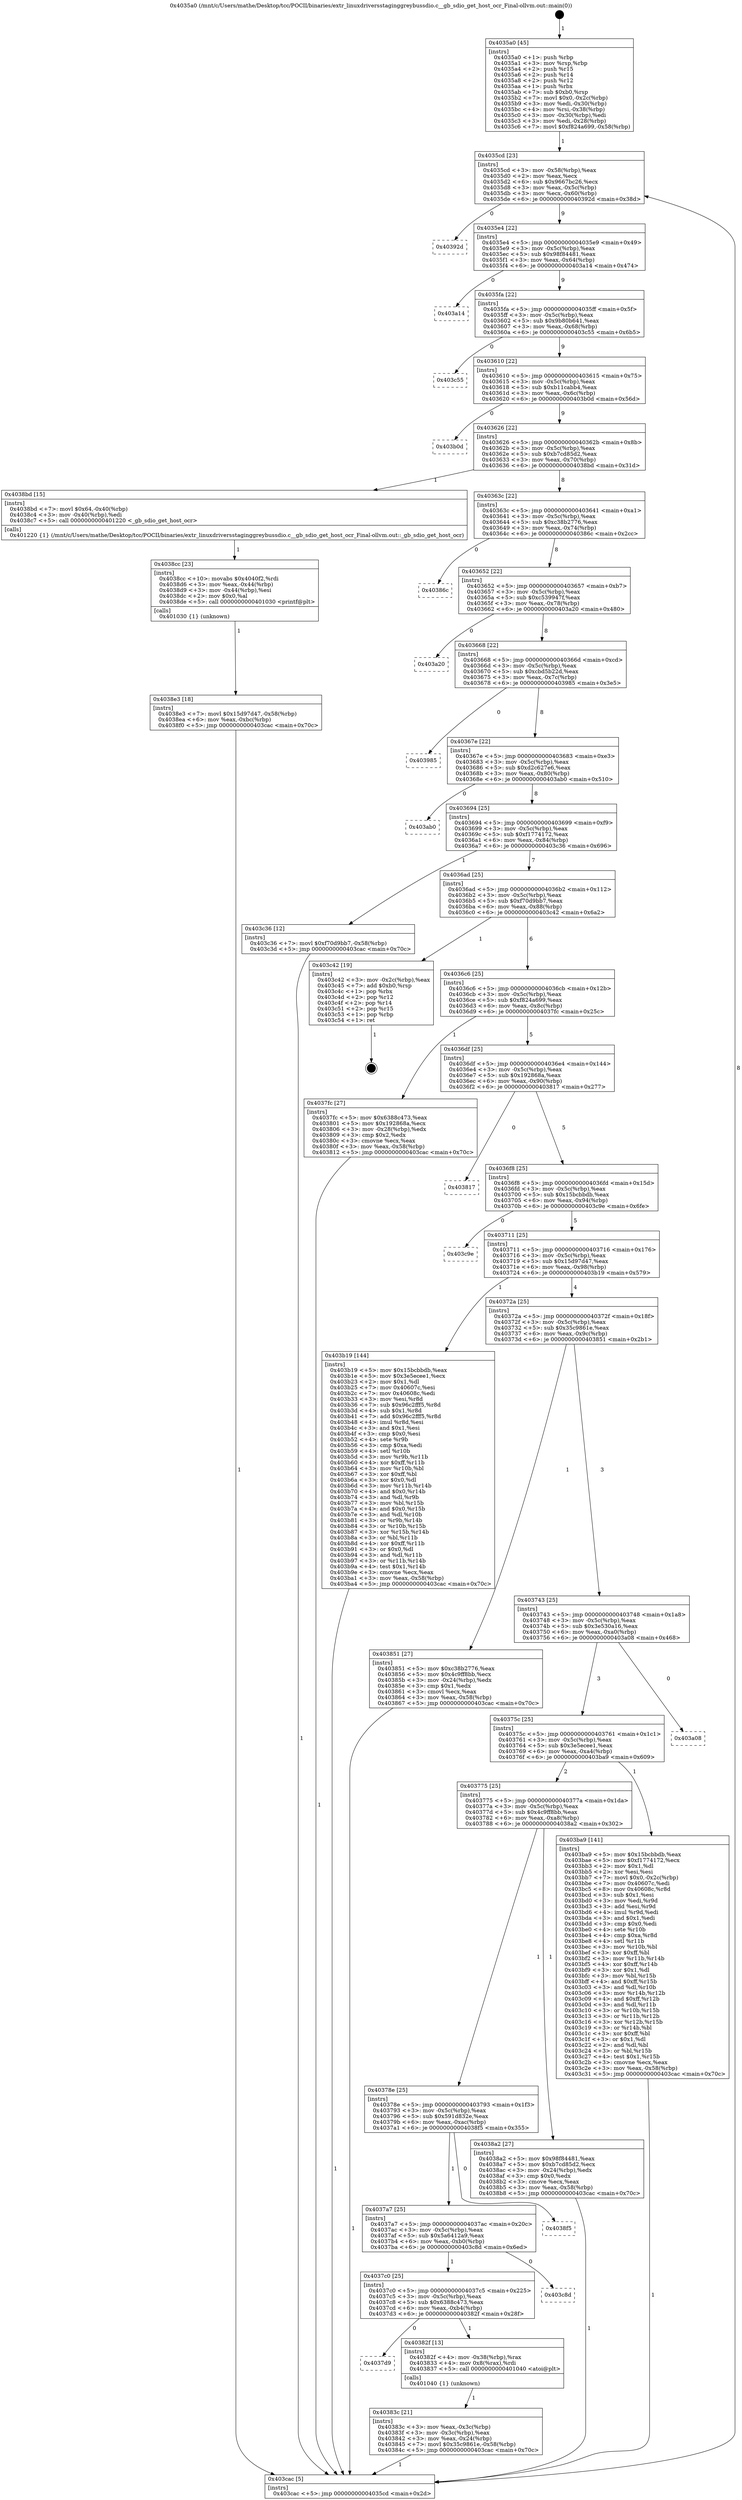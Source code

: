 digraph "0x4035a0" {
  label = "0x4035a0 (/mnt/c/Users/mathe/Desktop/tcc/POCII/binaries/extr_linuxdriversstaginggreybussdio.c__gb_sdio_get_host_ocr_Final-ollvm.out::main(0))"
  labelloc = "t"
  node[shape=record]

  Entry [label="",width=0.3,height=0.3,shape=circle,fillcolor=black,style=filled]
  "0x4035cd" [label="{
     0x4035cd [23]\l
     | [instrs]\l
     &nbsp;&nbsp;0x4035cd \<+3\>: mov -0x58(%rbp),%eax\l
     &nbsp;&nbsp;0x4035d0 \<+2\>: mov %eax,%ecx\l
     &nbsp;&nbsp;0x4035d2 \<+6\>: sub $0x9667bc26,%ecx\l
     &nbsp;&nbsp;0x4035d8 \<+3\>: mov %eax,-0x5c(%rbp)\l
     &nbsp;&nbsp;0x4035db \<+3\>: mov %ecx,-0x60(%rbp)\l
     &nbsp;&nbsp;0x4035de \<+6\>: je 000000000040392d \<main+0x38d\>\l
  }"]
  "0x40392d" [label="{
     0x40392d\l
  }", style=dashed]
  "0x4035e4" [label="{
     0x4035e4 [22]\l
     | [instrs]\l
     &nbsp;&nbsp;0x4035e4 \<+5\>: jmp 00000000004035e9 \<main+0x49\>\l
     &nbsp;&nbsp;0x4035e9 \<+3\>: mov -0x5c(%rbp),%eax\l
     &nbsp;&nbsp;0x4035ec \<+5\>: sub $0x98f84481,%eax\l
     &nbsp;&nbsp;0x4035f1 \<+3\>: mov %eax,-0x64(%rbp)\l
     &nbsp;&nbsp;0x4035f4 \<+6\>: je 0000000000403a14 \<main+0x474\>\l
  }"]
  Exit [label="",width=0.3,height=0.3,shape=circle,fillcolor=black,style=filled,peripheries=2]
  "0x403a14" [label="{
     0x403a14\l
  }", style=dashed]
  "0x4035fa" [label="{
     0x4035fa [22]\l
     | [instrs]\l
     &nbsp;&nbsp;0x4035fa \<+5\>: jmp 00000000004035ff \<main+0x5f\>\l
     &nbsp;&nbsp;0x4035ff \<+3\>: mov -0x5c(%rbp),%eax\l
     &nbsp;&nbsp;0x403602 \<+5\>: sub $0x9b80b641,%eax\l
     &nbsp;&nbsp;0x403607 \<+3\>: mov %eax,-0x68(%rbp)\l
     &nbsp;&nbsp;0x40360a \<+6\>: je 0000000000403c55 \<main+0x6b5\>\l
  }"]
  "0x4038e3" [label="{
     0x4038e3 [18]\l
     | [instrs]\l
     &nbsp;&nbsp;0x4038e3 \<+7\>: movl $0x15d97d47,-0x58(%rbp)\l
     &nbsp;&nbsp;0x4038ea \<+6\>: mov %eax,-0xbc(%rbp)\l
     &nbsp;&nbsp;0x4038f0 \<+5\>: jmp 0000000000403cac \<main+0x70c\>\l
  }"]
  "0x403c55" [label="{
     0x403c55\l
  }", style=dashed]
  "0x403610" [label="{
     0x403610 [22]\l
     | [instrs]\l
     &nbsp;&nbsp;0x403610 \<+5\>: jmp 0000000000403615 \<main+0x75\>\l
     &nbsp;&nbsp;0x403615 \<+3\>: mov -0x5c(%rbp),%eax\l
     &nbsp;&nbsp;0x403618 \<+5\>: sub $0xb11cabb4,%eax\l
     &nbsp;&nbsp;0x40361d \<+3\>: mov %eax,-0x6c(%rbp)\l
     &nbsp;&nbsp;0x403620 \<+6\>: je 0000000000403b0d \<main+0x56d\>\l
  }"]
  "0x4038cc" [label="{
     0x4038cc [23]\l
     | [instrs]\l
     &nbsp;&nbsp;0x4038cc \<+10\>: movabs $0x4040f2,%rdi\l
     &nbsp;&nbsp;0x4038d6 \<+3\>: mov %eax,-0x44(%rbp)\l
     &nbsp;&nbsp;0x4038d9 \<+3\>: mov -0x44(%rbp),%esi\l
     &nbsp;&nbsp;0x4038dc \<+2\>: mov $0x0,%al\l
     &nbsp;&nbsp;0x4038de \<+5\>: call 0000000000401030 \<printf@plt\>\l
     | [calls]\l
     &nbsp;&nbsp;0x401030 \{1\} (unknown)\l
  }"]
  "0x403b0d" [label="{
     0x403b0d\l
  }", style=dashed]
  "0x403626" [label="{
     0x403626 [22]\l
     | [instrs]\l
     &nbsp;&nbsp;0x403626 \<+5\>: jmp 000000000040362b \<main+0x8b\>\l
     &nbsp;&nbsp;0x40362b \<+3\>: mov -0x5c(%rbp),%eax\l
     &nbsp;&nbsp;0x40362e \<+5\>: sub $0xb7cd85d2,%eax\l
     &nbsp;&nbsp;0x403633 \<+3\>: mov %eax,-0x70(%rbp)\l
     &nbsp;&nbsp;0x403636 \<+6\>: je 00000000004038bd \<main+0x31d\>\l
  }"]
  "0x40383c" [label="{
     0x40383c [21]\l
     | [instrs]\l
     &nbsp;&nbsp;0x40383c \<+3\>: mov %eax,-0x3c(%rbp)\l
     &nbsp;&nbsp;0x40383f \<+3\>: mov -0x3c(%rbp),%eax\l
     &nbsp;&nbsp;0x403842 \<+3\>: mov %eax,-0x24(%rbp)\l
     &nbsp;&nbsp;0x403845 \<+7\>: movl $0x35c9861e,-0x58(%rbp)\l
     &nbsp;&nbsp;0x40384c \<+5\>: jmp 0000000000403cac \<main+0x70c\>\l
  }"]
  "0x4038bd" [label="{
     0x4038bd [15]\l
     | [instrs]\l
     &nbsp;&nbsp;0x4038bd \<+7\>: movl $0x64,-0x40(%rbp)\l
     &nbsp;&nbsp;0x4038c4 \<+3\>: mov -0x40(%rbp),%edi\l
     &nbsp;&nbsp;0x4038c7 \<+5\>: call 0000000000401220 \<_gb_sdio_get_host_ocr\>\l
     | [calls]\l
     &nbsp;&nbsp;0x401220 \{1\} (/mnt/c/Users/mathe/Desktop/tcc/POCII/binaries/extr_linuxdriversstaginggreybussdio.c__gb_sdio_get_host_ocr_Final-ollvm.out::_gb_sdio_get_host_ocr)\l
  }"]
  "0x40363c" [label="{
     0x40363c [22]\l
     | [instrs]\l
     &nbsp;&nbsp;0x40363c \<+5\>: jmp 0000000000403641 \<main+0xa1\>\l
     &nbsp;&nbsp;0x403641 \<+3\>: mov -0x5c(%rbp),%eax\l
     &nbsp;&nbsp;0x403644 \<+5\>: sub $0xc38b2776,%eax\l
     &nbsp;&nbsp;0x403649 \<+3\>: mov %eax,-0x74(%rbp)\l
     &nbsp;&nbsp;0x40364c \<+6\>: je 000000000040386c \<main+0x2cc\>\l
  }"]
  "0x4037d9" [label="{
     0x4037d9\l
  }", style=dashed]
  "0x40386c" [label="{
     0x40386c\l
  }", style=dashed]
  "0x403652" [label="{
     0x403652 [22]\l
     | [instrs]\l
     &nbsp;&nbsp;0x403652 \<+5\>: jmp 0000000000403657 \<main+0xb7\>\l
     &nbsp;&nbsp;0x403657 \<+3\>: mov -0x5c(%rbp),%eax\l
     &nbsp;&nbsp;0x40365a \<+5\>: sub $0xc539947f,%eax\l
     &nbsp;&nbsp;0x40365f \<+3\>: mov %eax,-0x78(%rbp)\l
     &nbsp;&nbsp;0x403662 \<+6\>: je 0000000000403a20 \<main+0x480\>\l
  }"]
  "0x40382f" [label="{
     0x40382f [13]\l
     | [instrs]\l
     &nbsp;&nbsp;0x40382f \<+4\>: mov -0x38(%rbp),%rax\l
     &nbsp;&nbsp;0x403833 \<+4\>: mov 0x8(%rax),%rdi\l
     &nbsp;&nbsp;0x403837 \<+5\>: call 0000000000401040 \<atoi@plt\>\l
     | [calls]\l
     &nbsp;&nbsp;0x401040 \{1\} (unknown)\l
  }"]
  "0x403a20" [label="{
     0x403a20\l
  }", style=dashed]
  "0x403668" [label="{
     0x403668 [22]\l
     | [instrs]\l
     &nbsp;&nbsp;0x403668 \<+5\>: jmp 000000000040366d \<main+0xcd\>\l
     &nbsp;&nbsp;0x40366d \<+3\>: mov -0x5c(%rbp),%eax\l
     &nbsp;&nbsp;0x403670 \<+5\>: sub $0xcbd5b22d,%eax\l
     &nbsp;&nbsp;0x403675 \<+3\>: mov %eax,-0x7c(%rbp)\l
     &nbsp;&nbsp;0x403678 \<+6\>: je 0000000000403985 \<main+0x3e5\>\l
  }"]
  "0x4037c0" [label="{
     0x4037c0 [25]\l
     | [instrs]\l
     &nbsp;&nbsp;0x4037c0 \<+5\>: jmp 00000000004037c5 \<main+0x225\>\l
     &nbsp;&nbsp;0x4037c5 \<+3\>: mov -0x5c(%rbp),%eax\l
     &nbsp;&nbsp;0x4037c8 \<+5\>: sub $0x6388c473,%eax\l
     &nbsp;&nbsp;0x4037cd \<+6\>: mov %eax,-0xb4(%rbp)\l
     &nbsp;&nbsp;0x4037d3 \<+6\>: je 000000000040382f \<main+0x28f\>\l
  }"]
  "0x403985" [label="{
     0x403985\l
  }", style=dashed]
  "0x40367e" [label="{
     0x40367e [22]\l
     | [instrs]\l
     &nbsp;&nbsp;0x40367e \<+5\>: jmp 0000000000403683 \<main+0xe3\>\l
     &nbsp;&nbsp;0x403683 \<+3\>: mov -0x5c(%rbp),%eax\l
     &nbsp;&nbsp;0x403686 \<+5\>: sub $0xd2c627e6,%eax\l
     &nbsp;&nbsp;0x40368b \<+3\>: mov %eax,-0x80(%rbp)\l
     &nbsp;&nbsp;0x40368e \<+6\>: je 0000000000403ab0 \<main+0x510\>\l
  }"]
  "0x403c8d" [label="{
     0x403c8d\l
  }", style=dashed]
  "0x403ab0" [label="{
     0x403ab0\l
  }", style=dashed]
  "0x403694" [label="{
     0x403694 [25]\l
     | [instrs]\l
     &nbsp;&nbsp;0x403694 \<+5\>: jmp 0000000000403699 \<main+0xf9\>\l
     &nbsp;&nbsp;0x403699 \<+3\>: mov -0x5c(%rbp),%eax\l
     &nbsp;&nbsp;0x40369c \<+5\>: sub $0xf1774172,%eax\l
     &nbsp;&nbsp;0x4036a1 \<+6\>: mov %eax,-0x84(%rbp)\l
     &nbsp;&nbsp;0x4036a7 \<+6\>: je 0000000000403c36 \<main+0x696\>\l
  }"]
  "0x4037a7" [label="{
     0x4037a7 [25]\l
     | [instrs]\l
     &nbsp;&nbsp;0x4037a7 \<+5\>: jmp 00000000004037ac \<main+0x20c\>\l
     &nbsp;&nbsp;0x4037ac \<+3\>: mov -0x5c(%rbp),%eax\l
     &nbsp;&nbsp;0x4037af \<+5\>: sub $0x5a6412a9,%eax\l
     &nbsp;&nbsp;0x4037b4 \<+6\>: mov %eax,-0xb0(%rbp)\l
     &nbsp;&nbsp;0x4037ba \<+6\>: je 0000000000403c8d \<main+0x6ed\>\l
  }"]
  "0x403c36" [label="{
     0x403c36 [12]\l
     | [instrs]\l
     &nbsp;&nbsp;0x403c36 \<+7\>: movl $0xf70d9bb7,-0x58(%rbp)\l
     &nbsp;&nbsp;0x403c3d \<+5\>: jmp 0000000000403cac \<main+0x70c\>\l
  }"]
  "0x4036ad" [label="{
     0x4036ad [25]\l
     | [instrs]\l
     &nbsp;&nbsp;0x4036ad \<+5\>: jmp 00000000004036b2 \<main+0x112\>\l
     &nbsp;&nbsp;0x4036b2 \<+3\>: mov -0x5c(%rbp),%eax\l
     &nbsp;&nbsp;0x4036b5 \<+5\>: sub $0xf70d9bb7,%eax\l
     &nbsp;&nbsp;0x4036ba \<+6\>: mov %eax,-0x88(%rbp)\l
     &nbsp;&nbsp;0x4036c0 \<+6\>: je 0000000000403c42 \<main+0x6a2\>\l
  }"]
  "0x4038f5" [label="{
     0x4038f5\l
  }", style=dashed]
  "0x403c42" [label="{
     0x403c42 [19]\l
     | [instrs]\l
     &nbsp;&nbsp;0x403c42 \<+3\>: mov -0x2c(%rbp),%eax\l
     &nbsp;&nbsp;0x403c45 \<+7\>: add $0xb0,%rsp\l
     &nbsp;&nbsp;0x403c4c \<+1\>: pop %rbx\l
     &nbsp;&nbsp;0x403c4d \<+2\>: pop %r12\l
     &nbsp;&nbsp;0x403c4f \<+2\>: pop %r14\l
     &nbsp;&nbsp;0x403c51 \<+2\>: pop %r15\l
     &nbsp;&nbsp;0x403c53 \<+1\>: pop %rbp\l
     &nbsp;&nbsp;0x403c54 \<+1\>: ret\l
  }"]
  "0x4036c6" [label="{
     0x4036c6 [25]\l
     | [instrs]\l
     &nbsp;&nbsp;0x4036c6 \<+5\>: jmp 00000000004036cb \<main+0x12b\>\l
     &nbsp;&nbsp;0x4036cb \<+3\>: mov -0x5c(%rbp),%eax\l
     &nbsp;&nbsp;0x4036ce \<+5\>: sub $0xf824a699,%eax\l
     &nbsp;&nbsp;0x4036d3 \<+6\>: mov %eax,-0x8c(%rbp)\l
     &nbsp;&nbsp;0x4036d9 \<+6\>: je 00000000004037fc \<main+0x25c\>\l
  }"]
  "0x40378e" [label="{
     0x40378e [25]\l
     | [instrs]\l
     &nbsp;&nbsp;0x40378e \<+5\>: jmp 0000000000403793 \<main+0x1f3\>\l
     &nbsp;&nbsp;0x403793 \<+3\>: mov -0x5c(%rbp),%eax\l
     &nbsp;&nbsp;0x403796 \<+5\>: sub $0x591d832e,%eax\l
     &nbsp;&nbsp;0x40379b \<+6\>: mov %eax,-0xac(%rbp)\l
     &nbsp;&nbsp;0x4037a1 \<+6\>: je 00000000004038f5 \<main+0x355\>\l
  }"]
  "0x4037fc" [label="{
     0x4037fc [27]\l
     | [instrs]\l
     &nbsp;&nbsp;0x4037fc \<+5\>: mov $0x6388c473,%eax\l
     &nbsp;&nbsp;0x403801 \<+5\>: mov $0x192868a,%ecx\l
     &nbsp;&nbsp;0x403806 \<+3\>: mov -0x28(%rbp),%edx\l
     &nbsp;&nbsp;0x403809 \<+3\>: cmp $0x2,%edx\l
     &nbsp;&nbsp;0x40380c \<+3\>: cmovne %ecx,%eax\l
     &nbsp;&nbsp;0x40380f \<+3\>: mov %eax,-0x58(%rbp)\l
     &nbsp;&nbsp;0x403812 \<+5\>: jmp 0000000000403cac \<main+0x70c\>\l
  }"]
  "0x4036df" [label="{
     0x4036df [25]\l
     | [instrs]\l
     &nbsp;&nbsp;0x4036df \<+5\>: jmp 00000000004036e4 \<main+0x144\>\l
     &nbsp;&nbsp;0x4036e4 \<+3\>: mov -0x5c(%rbp),%eax\l
     &nbsp;&nbsp;0x4036e7 \<+5\>: sub $0x192868a,%eax\l
     &nbsp;&nbsp;0x4036ec \<+6\>: mov %eax,-0x90(%rbp)\l
     &nbsp;&nbsp;0x4036f2 \<+6\>: je 0000000000403817 \<main+0x277\>\l
  }"]
  "0x403cac" [label="{
     0x403cac [5]\l
     | [instrs]\l
     &nbsp;&nbsp;0x403cac \<+5\>: jmp 00000000004035cd \<main+0x2d\>\l
  }"]
  "0x4035a0" [label="{
     0x4035a0 [45]\l
     | [instrs]\l
     &nbsp;&nbsp;0x4035a0 \<+1\>: push %rbp\l
     &nbsp;&nbsp;0x4035a1 \<+3\>: mov %rsp,%rbp\l
     &nbsp;&nbsp;0x4035a4 \<+2\>: push %r15\l
     &nbsp;&nbsp;0x4035a6 \<+2\>: push %r14\l
     &nbsp;&nbsp;0x4035a8 \<+2\>: push %r12\l
     &nbsp;&nbsp;0x4035aa \<+1\>: push %rbx\l
     &nbsp;&nbsp;0x4035ab \<+7\>: sub $0xb0,%rsp\l
     &nbsp;&nbsp;0x4035b2 \<+7\>: movl $0x0,-0x2c(%rbp)\l
     &nbsp;&nbsp;0x4035b9 \<+3\>: mov %edi,-0x30(%rbp)\l
     &nbsp;&nbsp;0x4035bc \<+4\>: mov %rsi,-0x38(%rbp)\l
     &nbsp;&nbsp;0x4035c0 \<+3\>: mov -0x30(%rbp),%edi\l
     &nbsp;&nbsp;0x4035c3 \<+3\>: mov %edi,-0x28(%rbp)\l
     &nbsp;&nbsp;0x4035c6 \<+7\>: movl $0xf824a699,-0x58(%rbp)\l
  }"]
  "0x4038a2" [label="{
     0x4038a2 [27]\l
     | [instrs]\l
     &nbsp;&nbsp;0x4038a2 \<+5\>: mov $0x98f84481,%eax\l
     &nbsp;&nbsp;0x4038a7 \<+5\>: mov $0xb7cd85d2,%ecx\l
     &nbsp;&nbsp;0x4038ac \<+3\>: mov -0x24(%rbp),%edx\l
     &nbsp;&nbsp;0x4038af \<+3\>: cmp $0x0,%edx\l
     &nbsp;&nbsp;0x4038b2 \<+3\>: cmove %ecx,%eax\l
     &nbsp;&nbsp;0x4038b5 \<+3\>: mov %eax,-0x58(%rbp)\l
     &nbsp;&nbsp;0x4038b8 \<+5\>: jmp 0000000000403cac \<main+0x70c\>\l
  }"]
  "0x403817" [label="{
     0x403817\l
  }", style=dashed]
  "0x4036f8" [label="{
     0x4036f8 [25]\l
     | [instrs]\l
     &nbsp;&nbsp;0x4036f8 \<+5\>: jmp 00000000004036fd \<main+0x15d\>\l
     &nbsp;&nbsp;0x4036fd \<+3\>: mov -0x5c(%rbp),%eax\l
     &nbsp;&nbsp;0x403700 \<+5\>: sub $0x15bcbbdb,%eax\l
     &nbsp;&nbsp;0x403705 \<+6\>: mov %eax,-0x94(%rbp)\l
     &nbsp;&nbsp;0x40370b \<+6\>: je 0000000000403c9e \<main+0x6fe\>\l
  }"]
  "0x403775" [label="{
     0x403775 [25]\l
     | [instrs]\l
     &nbsp;&nbsp;0x403775 \<+5\>: jmp 000000000040377a \<main+0x1da\>\l
     &nbsp;&nbsp;0x40377a \<+3\>: mov -0x5c(%rbp),%eax\l
     &nbsp;&nbsp;0x40377d \<+5\>: sub $0x4c9ff8bb,%eax\l
     &nbsp;&nbsp;0x403782 \<+6\>: mov %eax,-0xa8(%rbp)\l
     &nbsp;&nbsp;0x403788 \<+6\>: je 00000000004038a2 \<main+0x302\>\l
  }"]
  "0x403c9e" [label="{
     0x403c9e\l
  }", style=dashed]
  "0x403711" [label="{
     0x403711 [25]\l
     | [instrs]\l
     &nbsp;&nbsp;0x403711 \<+5\>: jmp 0000000000403716 \<main+0x176\>\l
     &nbsp;&nbsp;0x403716 \<+3\>: mov -0x5c(%rbp),%eax\l
     &nbsp;&nbsp;0x403719 \<+5\>: sub $0x15d97d47,%eax\l
     &nbsp;&nbsp;0x40371e \<+6\>: mov %eax,-0x98(%rbp)\l
     &nbsp;&nbsp;0x403724 \<+6\>: je 0000000000403b19 \<main+0x579\>\l
  }"]
  "0x403ba9" [label="{
     0x403ba9 [141]\l
     | [instrs]\l
     &nbsp;&nbsp;0x403ba9 \<+5\>: mov $0x15bcbbdb,%eax\l
     &nbsp;&nbsp;0x403bae \<+5\>: mov $0xf1774172,%ecx\l
     &nbsp;&nbsp;0x403bb3 \<+2\>: mov $0x1,%dl\l
     &nbsp;&nbsp;0x403bb5 \<+2\>: xor %esi,%esi\l
     &nbsp;&nbsp;0x403bb7 \<+7\>: movl $0x0,-0x2c(%rbp)\l
     &nbsp;&nbsp;0x403bbe \<+7\>: mov 0x40607c,%edi\l
     &nbsp;&nbsp;0x403bc5 \<+8\>: mov 0x40608c,%r8d\l
     &nbsp;&nbsp;0x403bcd \<+3\>: sub $0x1,%esi\l
     &nbsp;&nbsp;0x403bd0 \<+3\>: mov %edi,%r9d\l
     &nbsp;&nbsp;0x403bd3 \<+3\>: add %esi,%r9d\l
     &nbsp;&nbsp;0x403bd6 \<+4\>: imul %r9d,%edi\l
     &nbsp;&nbsp;0x403bda \<+3\>: and $0x1,%edi\l
     &nbsp;&nbsp;0x403bdd \<+3\>: cmp $0x0,%edi\l
     &nbsp;&nbsp;0x403be0 \<+4\>: sete %r10b\l
     &nbsp;&nbsp;0x403be4 \<+4\>: cmp $0xa,%r8d\l
     &nbsp;&nbsp;0x403be8 \<+4\>: setl %r11b\l
     &nbsp;&nbsp;0x403bec \<+3\>: mov %r10b,%bl\l
     &nbsp;&nbsp;0x403bef \<+3\>: xor $0xff,%bl\l
     &nbsp;&nbsp;0x403bf2 \<+3\>: mov %r11b,%r14b\l
     &nbsp;&nbsp;0x403bf5 \<+4\>: xor $0xff,%r14b\l
     &nbsp;&nbsp;0x403bf9 \<+3\>: xor $0x1,%dl\l
     &nbsp;&nbsp;0x403bfc \<+3\>: mov %bl,%r15b\l
     &nbsp;&nbsp;0x403bff \<+4\>: and $0xff,%r15b\l
     &nbsp;&nbsp;0x403c03 \<+3\>: and %dl,%r10b\l
     &nbsp;&nbsp;0x403c06 \<+3\>: mov %r14b,%r12b\l
     &nbsp;&nbsp;0x403c09 \<+4\>: and $0xff,%r12b\l
     &nbsp;&nbsp;0x403c0d \<+3\>: and %dl,%r11b\l
     &nbsp;&nbsp;0x403c10 \<+3\>: or %r10b,%r15b\l
     &nbsp;&nbsp;0x403c13 \<+3\>: or %r11b,%r12b\l
     &nbsp;&nbsp;0x403c16 \<+3\>: xor %r12b,%r15b\l
     &nbsp;&nbsp;0x403c19 \<+3\>: or %r14b,%bl\l
     &nbsp;&nbsp;0x403c1c \<+3\>: xor $0xff,%bl\l
     &nbsp;&nbsp;0x403c1f \<+3\>: or $0x1,%dl\l
     &nbsp;&nbsp;0x403c22 \<+2\>: and %dl,%bl\l
     &nbsp;&nbsp;0x403c24 \<+3\>: or %bl,%r15b\l
     &nbsp;&nbsp;0x403c27 \<+4\>: test $0x1,%r15b\l
     &nbsp;&nbsp;0x403c2b \<+3\>: cmovne %ecx,%eax\l
     &nbsp;&nbsp;0x403c2e \<+3\>: mov %eax,-0x58(%rbp)\l
     &nbsp;&nbsp;0x403c31 \<+5\>: jmp 0000000000403cac \<main+0x70c\>\l
  }"]
  "0x403b19" [label="{
     0x403b19 [144]\l
     | [instrs]\l
     &nbsp;&nbsp;0x403b19 \<+5\>: mov $0x15bcbbdb,%eax\l
     &nbsp;&nbsp;0x403b1e \<+5\>: mov $0x3e5ecee1,%ecx\l
     &nbsp;&nbsp;0x403b23 \<+2\>: mov $0x1,%dl\l
     &nbsp;&nbsp;0x403b25 \<+7\>: mov 0x40607c,%esi\l
     &nbsp;&nbsp;0x403b2c \<+7\>: mov 0x40608c,%edi\l
     &nbsp;&nbsp;0x403b33 \<+3\>: mov %esi,%r8d\l
     &nbsp;&nbsp;0x403b36 \<+7\>: sub $0x96c2fff5,%r8d\l
     &nbsp;&nbsp;0x403b3d \<+4\>: sub $0x1,%r8d\l
     &nbsp;&nbsp;0x403b41 \<+7\>: add $0x96c2fff5,%r8d\l
     &nbsp;&nbsp;0x403b48 \<+4\>: imul %r8d,%esi\l
     &nbsp;&nbsp;0x403b4c \<+3\>: and $0x1,%esi\l
     &nbsp;&nbsp;0x403b4f \<+3\>: cmp $0x0,%esi\l
     &nbsp;&nbsp;0x403b52 \<+4\>: sete %r9b\l
     &nbsp;&nbsp;0x403b56 \<+3\>: cmp $0xa,%edi\l
     &nbsp;&nbsp;0x403b59 \<+4\>: setl %r10b\l
     &nbsp;&nbsp;0x403b5d \<+3\>: mov %r9b,%r11b\l
     &nbsp;&nbsp;0x403b60 \<+4\>: xor $0xff,%r11b\l
     &nbsp;&nbsp;0x403b64 \<+3\>: mov %r10b,%bl\l
     &nbsp;&nbsp;0x403b67 \<+3\>: xor $0xff,%bl\l
     &nbsp;&nbsp;0x403b6a \<+3\>: xor $0x0,%dl\l
     &nbsp;&nbsp;0x403b6d \<+3\>: mov %r11b,%r14b\l
     &nbsp;&nbsp;0x403b70 \<+4\>: and $0x0,%r14b\l
     &nbsp;&nbsp;0x403b74 \<+3\>: and %dl,%r9b\l
     &nbsp;&nbsp;0x403b77 \<+3\>: mov %bl,%r15b\l
     &nbsp;&nbsp;0x403b7a \<+4\>: and $0x0,%r15b\l
     &nbsp;&nbsp;0x403b7e \<+3\>: and %dl,%r10b\l
     &nbsp;&nbsp;0x403b81 \<+3\>: or %r9b,%r14b\l
     &nbsp;&nbsp;0x403b84 \<+3\>: or %r10b,%r15b\l
     &nbsp;&nbsp;0x403b87 \<+3\>: xor %r15b,%r14b\l
     &nbsp;&nbsp;0x403b8a \<+3\>: or %bl,%r11b\l
     &nbsp;&nbsp;0x403b8d \<+4\>: xor $0xff,%r11b\l
     &nbsp;&nbsp;0x403b91 \<+3\>: or $0x0,%dl\l
     &nbsp;&nbsp;0x403b94 \<+3\>: and %dl,%r11b\l
     &nbsp;&nbsp;0x403b97 \<+3\>: or %r11b,%r14b\l
     &nbsp;&nbsp;0x403b9a \<+4\>: test $0x1,%r14b\l
     &nbsp;&nbsp;0x403b9e \<+3\>: cmovne %ecx,%eax\l
     &nbsp;&nbsp;0x403ba1 \<+3\>: mov %eax,-0x58(%rbp)\l
     &nbsp;&nbsp;0x403ba4 \<+5\>: jmp 0000000000403cac \<main+0x70c\>\l
  }"]
  "0x40372a" [label="{
     0x40372a [25]\l
     | [instrs]\l
     &nbsp;&nbsp;0x40372a \<+5\>: jmp 000000000040372f \<main+0x18f\>\l
     &nbsp;&nbsp;0x40372f \<+3\>: mov -0x5c(%rbp),%eax\l
     &nbsp;&nbsp;0x403732 \<+5\>: sub $0x35c9861e,%eax\l
     &nbsp;&nbsp;0x403737 \<+6\>: mov %eax,-0x9c(%rbp)\l
     &nbsp;&nbsp;0x40373d \<+6\>: je 0000000000403851 \<main+0x2b1\>\l
  }"]
  "0x40375c" [label="{
     0x40375c [25]\l
     | [instrs]\l
     &nbsp;&nbsp;0x40375c \<+5\>: jmp 0000000000403761 \<main+0x1c1\>\l
     &nbsp;&nbsp;0x403761 \<+3\>: mov -0x5c(%rbp),%eax\l
     &nbsp;&nbsp;0x403764 \<+5\>: sub $0x3e5ecee1,%eax\l
     &nbsp;&nbsp;0x403769 \<+6\>: mov %eax,-0xa4(%rbp)\l
     &nbsp;&nbsp;0x40376f \<+6\>: je 0000000000403ba9 \<main+0x609\>\l
  }"]
  "0x403851" [label="{
     0x403851 [27]\l
     | [instrs]\l
     &nbsp;&nbsp;0x403851 \<+5\>: mov $0xc38b2776,%eax\l
     &nbsp;&nbsp;0x403856 \<+5\>: mov $0x4c9ff8bb,%ecx\l
     &nbsp;&nbsp;0x40385b \<+3\>: mov -0x24(%rbp),%edx\l
     &nbsp;&nbsp;0x40385e \<+3\>: cmp $0x1,%edx\l
     &nbsp;&nbsp;0x403861 \<+3\>: cmovl %ecx,%eax\l
     &nbsp;&nbsp;0x403864 \<+3\>: mov %eax,-0x58(%rbp)\l
     &nbsp;&nbsp;0x403867 \<+5\>: jmp 0000000000403cac \<main+0x70c\>\l
  }"]
  "0x403743" [label="{
     0x403743 [25]\l
     | [instrs]\l
     &nbsp;&nbsp;0x403743 \<+5\>: jmp 0000000000403748 \<main+0x1a8\>\l
     &nbsp;&nbsp;0x403748 \<+3\>: mov -0x5c(%rbp),%eax\l
     &nbsp;&nbsp;0x40374b \<+5\>: sub $0x3e530a16,%eax\l
     &nbsp;&nbsp;0x403750 \<+6\>: mov %eax,-0xa0(%rbp)\l
     &nbsp;&nbsp;0x403756 \<+6\>: je 0000000000403a08 \<main+0x468\>\l
  }"]
  "0x403a08" [label="{
     0x403a08\l
  }", style=dashed]
  Entry -> "0x4035a0" [label=" 1"]
  "0x4035cd" -> "0x40392d" [label=" 0"]
  "0x4035cd" -> "0x4035e4" [label=" 9"]
  "0x403c42" -> Exit [label=" 1"]
  "0x4035e4" -> "0x403a14" [label=" 0"]
  "0x4035e4" -> "0x4035fa" [label=" 9"]
  "0x403c36" -> "0x403cac" [label=" 1"]
  "0x4035fa" -> "0x403c55" [label=" 0"]
  "0x4035fa" -> "0x403610" [label=" 9"]
  "0x403ba9" -> "0x403cac" [label=" 1"]
  "0x403610" -> "0x403b0d" [label=" 0"]
  "0x403610" -> "0x403626" [label=" 9"]
  "0x403b19" -> "0x403cac" [label=" 1"]
  "0x403626" -> "0x4038bd" [label=" 1"]
  "0x403626" -> "0x40363c" [label=" 8"]
  "0x4038e3" -> "0x403cac" [label=" 1"]
  "0x40363c" -> "0x40386c" [label=" 0"]
  "0x40363c" -> "0x403652" [label=" 8"]
  "0x4038cc" -> "0x4038e3" [label=" 1"]
  "0x403652" -> "0x403a20" [label=" 0"]
  "0x403652" -> "0x403668" [label=" 8"]
  "0x4038bd" -> "0x4038cc" [label=" 1"]
  "0x403668" -> "0x403985" [label=" 0"]
  "0x403668" -> "0x40367e" [label=" 8"]
  "0x403851" -> "0x403cac" [label=" 1"]
  "0x40367e" -> "0x403ab0" [label=" 0"]
  "0x40367e" -> "0x403694" [label=" 8"]
  "0x40383c" -> "0x403cac" [label=" 1"]
  "0x403694" -> "0x403c36" [label=" 1"]
  "0x403694" -> "0x4036ad" [label=" 7"]
  "0x4037c0" -> "0x4037d9" [label=" 0"]
  "0x4036ad" -> "0x403c42" [label=" 1"]
  "0x4036ad" -> "0x4036c6" [label=" 6"]
  "0x4037c0" -> "0x40382f" [label=" 1"]
  "0x4036c6" -> "0x4037fc" [label=" 1"]
  "0x4036c6" -> "0x4036df" [label=" 5"]
  "0x4037fc" -> "0x403cac" [label=" 1"]
  "0x4035a0" -> "0x4035cd" [label=" 1"]
  "0x403cac" -> "0x4035cd" [label=" 8"]
  "0x4037a7" -> "0x4037c0" [label=" 1"]
  "0x4036df" -> "0x403817" [label=" 0"]
  "0x4036df" -> "0x4036f8" [label=" 5"]
  "0x4037a7" -> "0x403c8d" [label=" 0"]
  "0x4036f8" -> "0x403c9e" [label=" 0"]
  "0x4036f8" -> "0x403711" [label=" 5"]
  "0x40378e" -> "0x4037a7" [label=" 1"]
  "0x403711" -> "0x403b19" [label=" 1"]
  "0x403711" -> "0x40372a" [label=" 4"]
  "0x40378e" -> "0x4038f5" [label=" 0"]
  "0x40372a" -> "0x403851" [label=" 1"]
  "0x40372a" -> "0x403743" [label=" 3"]
  "0x403775" -> "0x40378e" [label=" 1"]
  "0x403743" -> "0x403a08" [label=" 0"]
  "0x403743" -> "0x40375c" [label=" 3"]
  "0x4038a2" -> "0x403cac" [label=" 1"]
  "0x40375c" -> "0x403ba9" [label=" 1"]
  "0x40375c" -> "0x403775" [label=" 2"]
  "0x40382f" -> "0x40383c" [label=" 1"]
  "0x403775" -> "0x4038a2" [label=" 1"]
}
